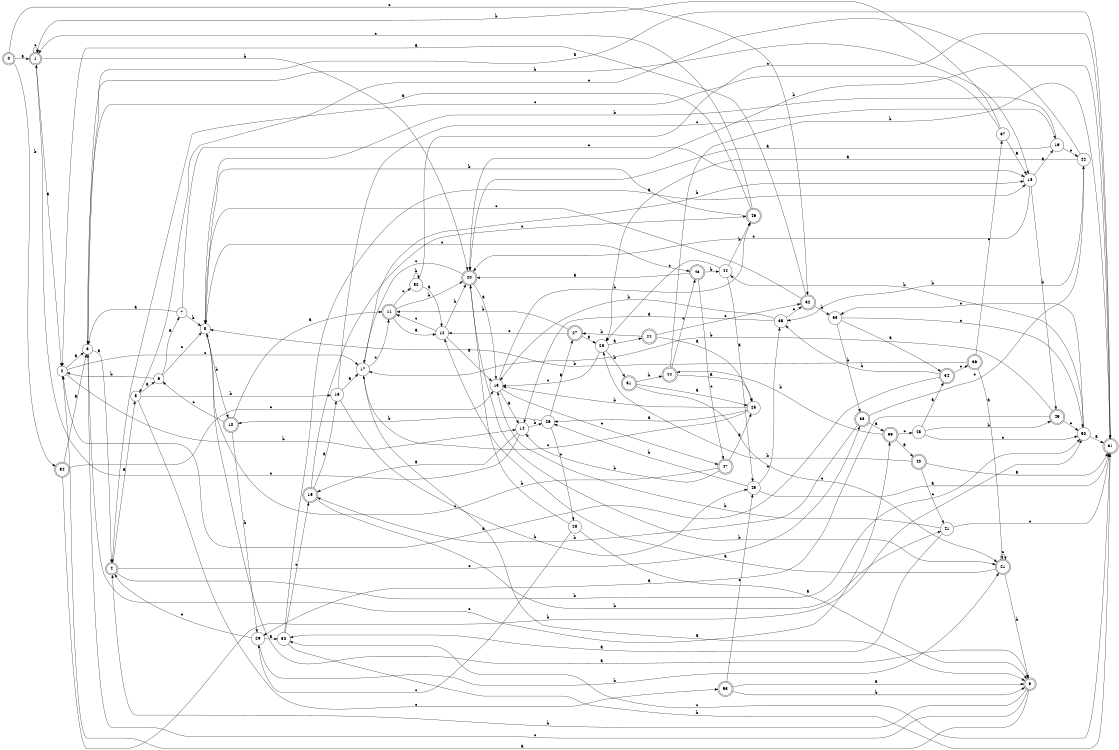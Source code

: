 digraph n44_6 {
__start0 [label="" shape="none"];

rankdir=LR;
size="8,5";

s0 [style="rounded,filled", color="black", fillcolor="white" shape="doublecircle", label="0"];
s1 [style="rounded,filled", color="black", fillcolor="white" shape="doublecircle", label="1"];
s2 [style="filled", color="black", fillcolor="white" shape="circle", label="2"];
s3 [style="filled", color="black", fillcolor="white" shape="circle", label="3"];
s4 [style="rounded,filled", color="black", fillcolor="white" shape="doublecircle", label="4"];
s5 [style="filled", color="black", fillcolor="white" shape="circle", label="5"];
s6 [style="filled", color="black", fillcolor="white" shape="circle", label="6"];
s7 [style="filled", color="black", fillcolor="white" shape="circle", label="7"];
s8 [style="filled", color="black", fillcolor="white" shape="circle", label="8"];
s9 [style="rounded,filled", color="black", fillcolor="white" shape="doublecircle", label="9"];
s10 [style="rounded,filled", color="black", fillcolor="white" shape="doublecircle", label="10"];
s11 [style="rounded,filled", color="black", fillcolor="white" shape="doublecircle", label="11"];
s12 [style="filled", color="black", fillcolor="white" shape="circle", label="12"];
s13 [style="filled", color="black", fillcolor="white" shape="circle", label="13"];
s14 [style="filled", color="black", fillcolor="white" shape="circle", label="14"];
s15 [style="rounded,filled", color="black", fillcolor="white" shape="doublecircle", label="15"];
s16 [style="filled", color="black", fillcolor="white" shape="circle", label="16"];
s17 [style="filled", color="black", fillcolor="white" shape="circle", label="17"];
s18 [style="filled", color="black", fillcolor="white" shape="circle", label="18"];
s19 [style="filled", color="black", fillcolor="white" shape="circle", label="19"];
s20 [style="rounded,filled", color="black", fillcolor="white" shape="doublecircle", label="20"];
s21 [style="rounded,filled", color="black", fillcolor="white" shape="doublecircle", label="21"];
s22 [style="filled", color="black", fillcolor="white" shape="circle", label="22"];
s23 [style="filled", color="black", fillcolor="white" shape="circle", label="23"];
s24 [style="rounded,filled", color="black", fillcolor="white" shape="doublecircle", label="24"];
s25 [style="filled", color="black", fillcolor="white" shape="circle", label="25"];
s26 [style="filled", color="black", fillcolor="white" shape="circle", label="26"];
s27 [style="rounded,filled", color="black", fillcolor="white" shape="doublecircle", label="27"];
s28 [style="filled", color="black", fillcolor="white" shape="circle", label="28"];
s29 [style="filled", color="black", fillcolor="white" shape="circle", label="29"];
s30 [style="filled", color="black", fillcolor="white" shape="circle", label="30"];
s31 [style="rounded,filled", color="black", fillcolor="white" shape="doublecircle", label="31"];
s32 [style="rounded,filled", color="black", fillcolor="white" shape="doublecircle", label="32"];
s33 [style="filled", color="black", fillcolor="white" shape="circle", label="33"];
s34 [style="rounded,filled", color="black", fillcolor="white" shape="doublecircle", label="34"];
s35 [style="filled", color="black", fillcolor="white" shape="circle", label="35"];
s36 [style="rounded,filled", color="black", fillcolor="white" shape="doublecircle", label="36"];
s37 [style="filled", color="black", fillcolor="white" shape="circle", label="37"];
s38 [style="rounded,filled", color="black", fillcolor="white" shape="doublecircle", label="38"];
s39 [style="rounded,filled", color="black", fillcolor="white" shape="doublecircle", label="39"];
s40 [style="rounded,filled", color="black", fillcolor="white" shape="doublecircle", label="40"];
s41 [style="filled", color="black", fillcolor="white" shape="circle", label="41"];
s42 [style="rounded,filled", color="black", fillcolor="white" shape="doublecircle", label="42"];
s43 [style="rounded,filled", color="black", fillcolor="white" shape="doublecircle", label="43"];
s44 [style="filled", color="black", fillcolor="white" shape="circle", label="44"];
s45 [style="filled", color="black", fillcolor="white" shape="circle", label="45"];
s46 [style="rounded,filled", color="black", fillcolor="white" shape="doublecircle", label="46"];
s47 [style="rounded,filled", color="black", fillcolor="white" shape="doublecircle", label="47"];
s48 [style="filled", color="black", fillcolor="white" shape="circle", label="48"];
s49 [style="rounded,filled", color="black", fillcolor="white" shape="doublecircle", label="49"];
s50 [style="filled", color="black", fillcolor="white" shape="circle", label="50"];
s51 [style="rounded,filled", color="black", fillcolor="white" shape="doublecircle", label="51"];
s52 [style="filled", color="black", fillcolor="white" shape="circle", label="52"];
s53 [style="rounded,filled", color="black", fillcolor="white" shape="doublecircle", label="53"];
s54 [style="rounded,filled", color="black", fillcolor="white" shape="doublecircle", label="54"];
s0 -> s1 [label="a"];
s0 -> s54 [label="b"];
s0 -> s32 [label="c"];
s1 -> s2 [label="a"];
s1 -> s20 [label="b"];
s1 -> s1 [label="c"];
s2 -> s3 [label="a"];
s2 -> s14 [label="b"];
s2 -> s17 [label="c"];
s3 -> s4 [label="a"];
s3 -> s18 [label="b"];
s3 -> s39 [label="c"];
s4 -> s5 [label="a"];
s4 -> s50 [label="b"];
s4 -> s38 [label="c"];
s5 -> s6 [label="a"];
s5 -> s16 [label="b"];
s5 -> s53 [label="c"];
s6 -> s7 [label="a"];
s6 -> s2 [label="b"];
s6 -> s8 [label="c"];
s7 -> s3 [label="a"];
s7 -> s8 [label="b"];
s7 -> s18 [label="c"];
s8 -> s9 [label="a"];
s8 -> s10 [label="b"];
s8 -> s43 [label="c"];
s9 -> s2 [label="a"];
s9 -> s4 [label="b"];
s9 -> s3 [label="c"];
s10 -> s11 [label="a"];
s10 -> s29 [label="b"];
s10 -> s6 [label="c"];
s11 -> s12 [label="a"];
s11 -> s20 [label="b"];
s11 -> s52 [label="c"];
s12 -> s13 [label="a"];
s12 -> s20 [label="b"];
s12 -> s11 [label="c"];
s13 -> s14 [label="a"];
s13 -> s46 [label="b"];
s13 -> s47 [label="c"];
s14 -> s15 [label="a"];
s14 -> s26 [label="b"];
s14 -> s1 [label="c"];
s15 -> s16 [label="a"];
s15 -> s41 [label="b"];
s15 -> s46 [label="c"];
s16 -> s17 [label="a"];
s16 -> s45 [label="b"];
s16 -> s19 [label="c"];
s17 -> s9 [label="a"];
s17 -> s18 [label="b"];
s17 -> s11 [label="c"];
s18 -> s19 [label="a"];
s18 -> s49 [label="b"];
s18 -> s20 [label="c"];
s19 -> s20 [label="a"];
s19 -> s8 [label="b"];
s19 -> s22 [label="c"];
s20 -> s13 [label="a"];
s20 -> s21 [label="b"];
s20 -> s17 [label="c"];
s21 -> s12 [label="a"];
s21 -> s9 [label="b"];
s21 -> s21 [label="c"];
s22 -> s23 [label="a"];
s22 -> s35 [label="b"];
s22 -> s5 [label="c"];
s23 -> s24 [label="a"];
s23 -> s51 [label="b"];
s23 -> s13 [label="c"];
s24 -> s25 [label="a"];
s24 -> s27 [label="b"];
s24 -> s32 [label="c"];
s25 -> s26 [label="a"];
s25 -> s13 [label="b"];
s25 -> s17 [label="c"];
s26 -> s27 [label="a"];
s26 -> s10 [label="b"];
s26 -> s28 [label="c"];
s27 -> s23 [label="a"];
s27 -> s11 [label="b"];
s27 -> s12 [label="c"];
s28 -> s9 [label="a"];
s28 -> s20 [label="b"];
s28 -> s29 [label="c"];
s29 -> s30 [label="a"];
s29 -> s21 [label="b"];
s29 -> s4 [label="c"];
s30 -> s18 [label="a"];
s30 -> s31 [label="b"];
s30 -> s15 [label="c"];
s31 -> s3 [label="a"];
s31 -> s20 [label="b"];
s31 -> s30 [label="c"];
s32 -> s2 [label="a"];
s32 -> s33 [label="b"];
s32 -> s8 [label="c"];
s33 -> s34 [label="a"];
s33 -> s38 [label="b"];
s33 -> s50 [label="c"];
s34 -> s2 [label="a"];
s34 -> s35 [label="b"];
s34 -> s36 [label="c"];
s35 -> s14 [label="a"];
s35 -> s13 [label="b"];
s35 -> s32 [label="c"];
s36 -> s21 [label="a"];
s36 -> s8 [label="b"];
s36 -> s37 [label="c"];
s37 -> s18 [label="a"];
s37 -> s1 [label="b"];
s37 -> s4 [label="c"];
s38 -> s39 [label="a"];
s38 -> s15 [label="b"];
s38 -> s22 [label="c"];
s39 -> s40 [label="a"];
s39 -> s42 [label="b"];
s39 -> s48 [label="c"];
s40 -> s31 [label="a"];
s40 -> s23 [label="b"];
s40 -> s41 [label="c"];
s41 -> s30 [label="a"];
s41 -> s13 [label="b"];
s41 -> s31 [label="c"];
s42 -> s25 [label="a"];
s42 -> s31 [label="b"];
s42 -> s43 [label="c"];
s43 -> s20 [label="a"];
s43 -> s44 [label="b"];
s43 -> s47 [label="c"];
s44 -> s45 [label="a"];
s44 -> s46 [label="b"];
s44 -> s23 [label="c"];
s45 -> s31 [label="a"];
s45 -> s26 [label="b"];
s45 -> s35 [label="c"];
s46 -> s3 [label="a"];
s46 -> s8 [label="b"];
s46 -> s1 [label="c"];
s47 -> s25 [label="a"];
s47 -> s14 [label="b"];
s47 -> s8 [label="c"];
s48 -> s34 [label="a"];
s48 -> s49 [label="b"];
s48 -> s50 [label="c"];
s49 -> s29 [label="a"];
s49 -> s17 [label="b"];
s49 -> s50 [label="c"];
s50 -> s31 [label="a"];
s50 -> s44 [label="b"];
s50 -> s33 [label="c"];
s51 -> s25 [label="a"];
s51 -> s42 [label="b"];
s51 -> s21 [label="c"];
s52 -> s12 [label="a"];
s52 -> s52 [label="b"];
s52 -> s31 [label="c"];
s53 -> s9 [label="a"];
s53 -> s9 [label="b"];
s53 -> s45 [label="c"];
s54 -> s3 [label="a"];
s54 -> s50 [label="b"];
s54 -> s13 [label="c"];

}